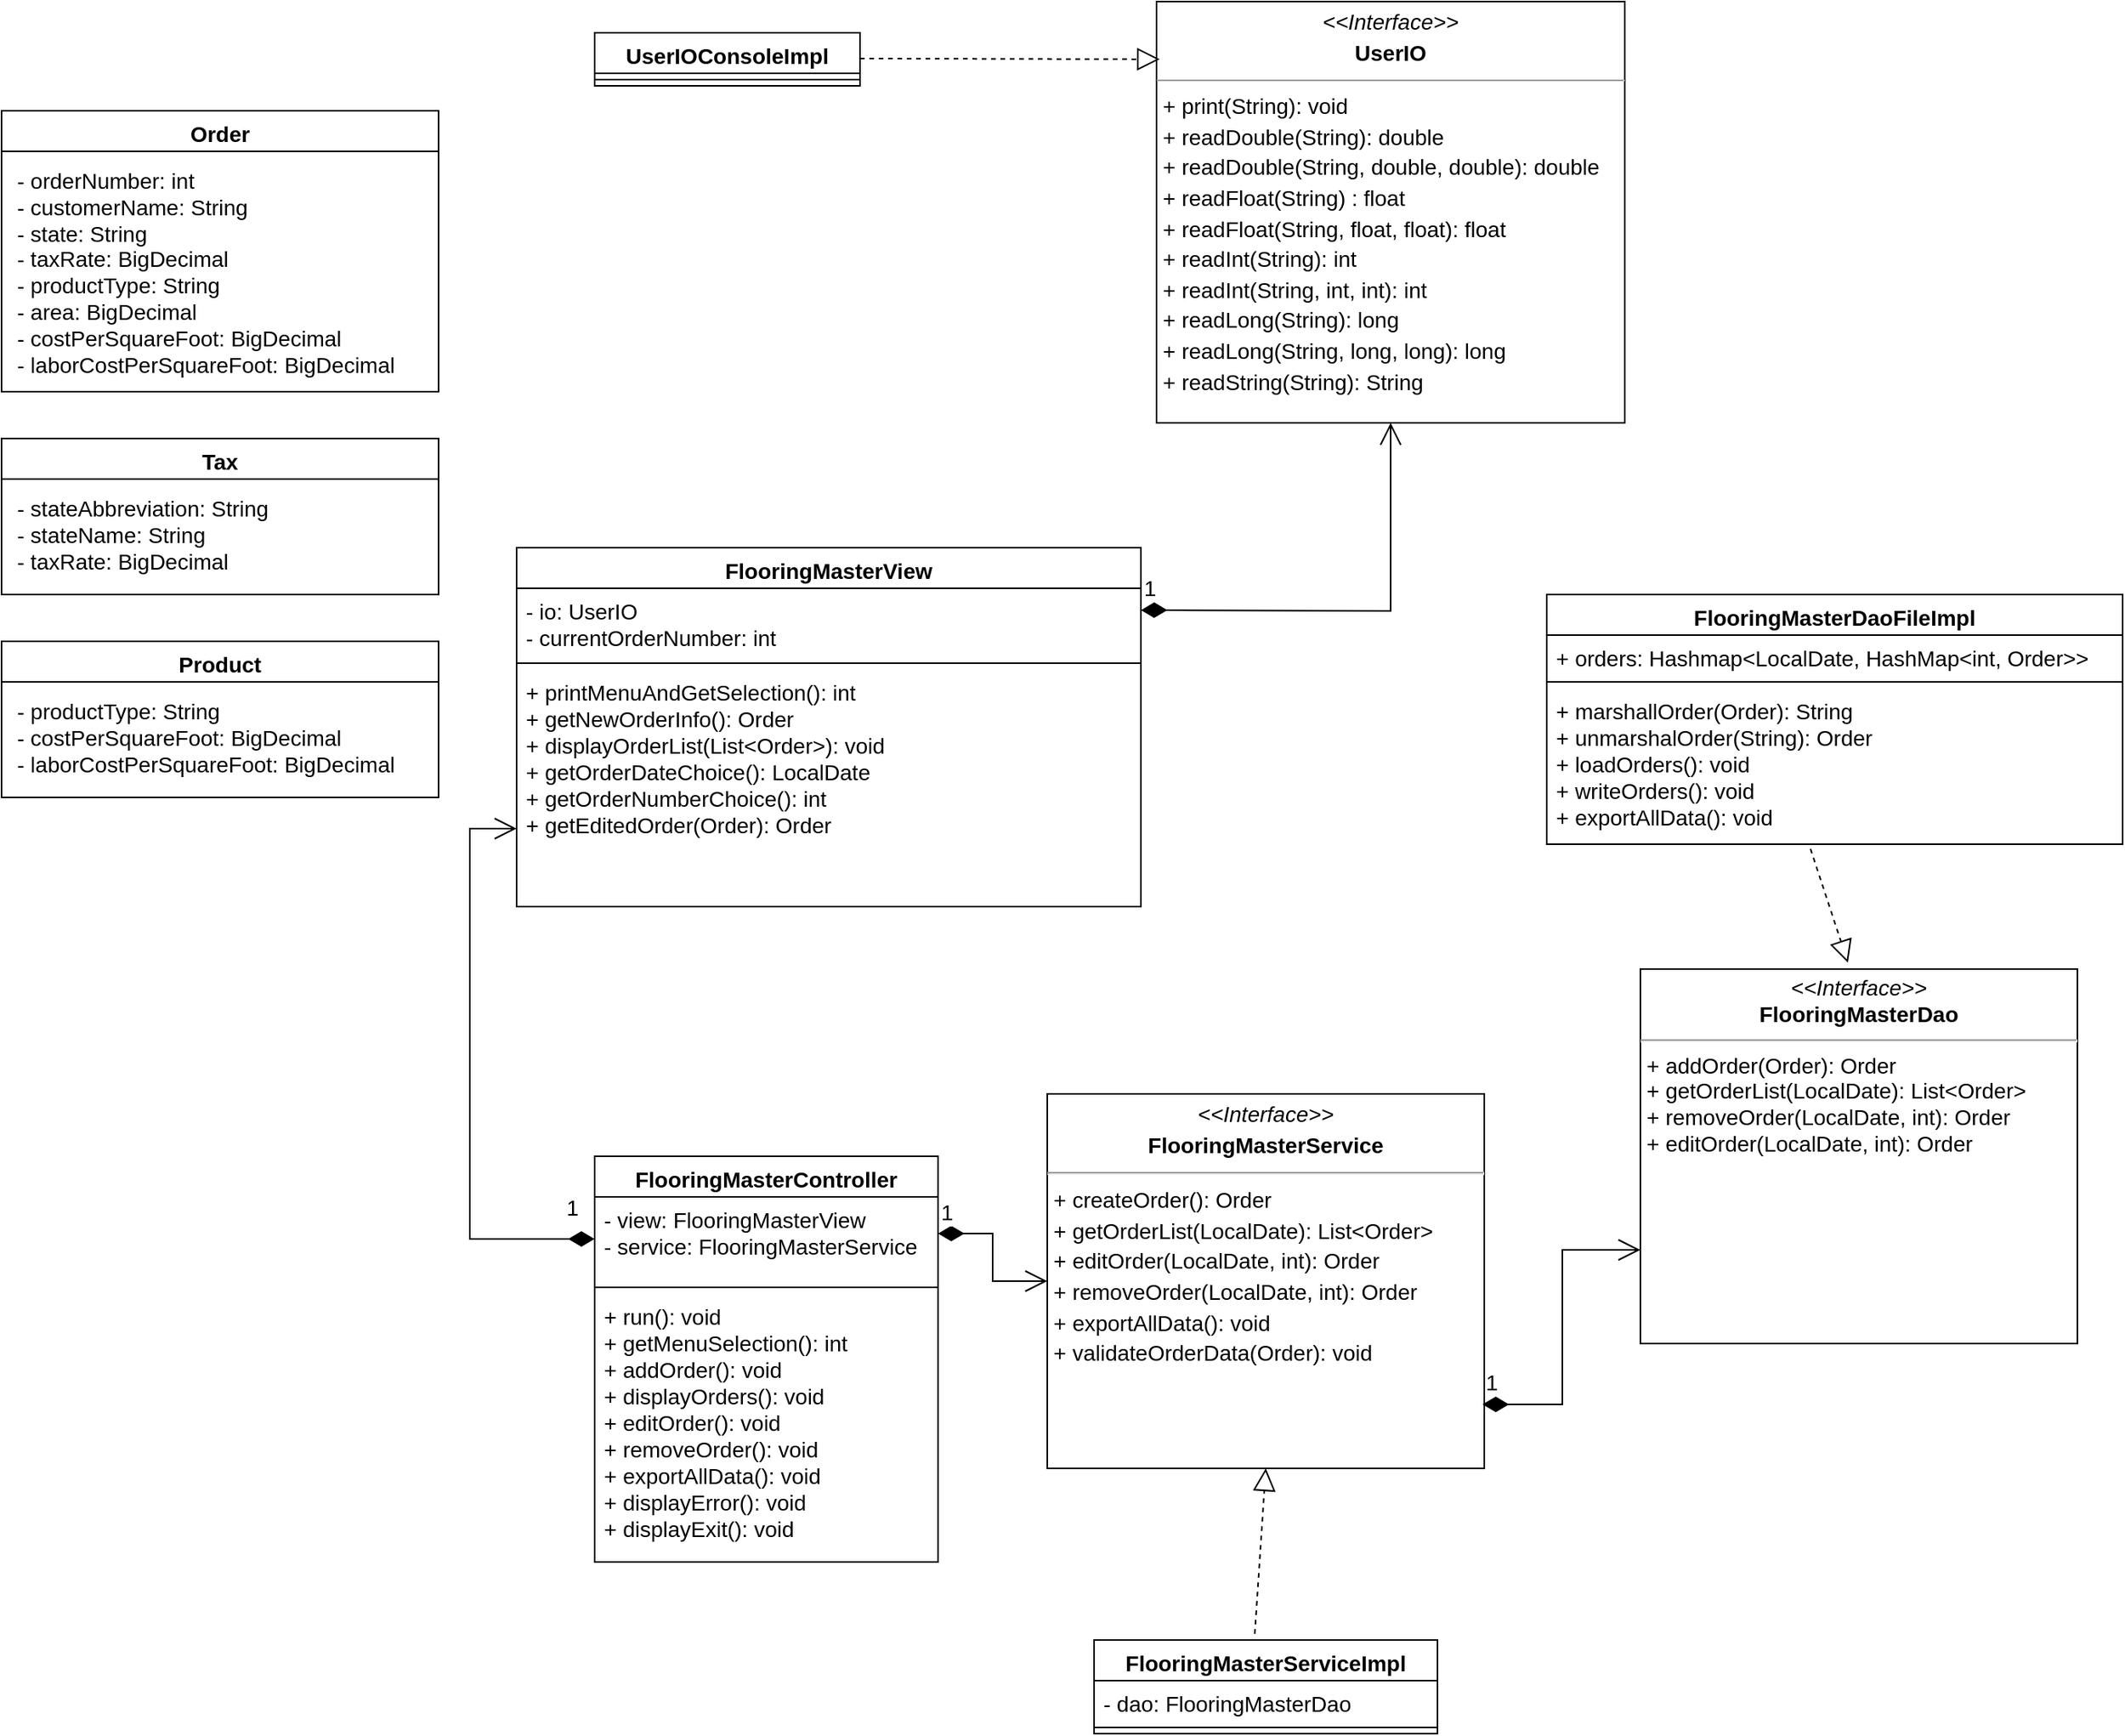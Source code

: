<mxfile version="20.7.4" type="device"><diagram id="_sCYkiRVenJrwY856UH8" name="Page-1"><mxGraphModel dx="922" dy="495" grid="1" gridSize="10" guides="1" tooltips="1" connect="1" arrows="1" fold="1" page="1" pageScale="1" pageWidth="827" pageHeight="1169" math="0" shadow="0"><root><mxCell id="0"/><mxCell id="1" parent="0"/><mxCell id="Z-b7qh8R_MKFt1wIWX_g-15" value="Order" style="swimlane;fontStyle=1;align=center;verticalAlign=top;childLayout=stackLayout;horizontal=1;startSize=26;horizontalStack=0;resizeParent=1;resizeParentMax=0;resizeLast=0;collapsible=1;marginBottom=0;fontSize=14;" parent="1" vertex="1"><mxGeometry x="20" y="110" width="280" height="180" as="geometry"/></mxCell><mxCell id="Z-b7qh8R_MKFt1wIWX_g-16" value="&lt;font style=&quot;font-size: 14px;&quot;&gt;- orderNumber: int&lt;br&gt;- customerName: String&lt;br&gt;- state: String&lt;br&gt;- taxRate: BigDecimal&lt;br&gt;- productType: String&lt;br&gt;- area: BigDecimal&lt;br&gt;- costPerSquareFoot: BigDecimal&lt;br&gt;- laborCostPerSquareFoot: BigDecimal&lt;/font&gt;" style="text;strokeColor=none;fillColor=none;align=left;verticalAlign=top;spacingLeft=4;spacingRight=4;overflow=hidden;rotatable=0;points=[[0,0.5],[1,0.5]];portConstraint=eastwest;spacingTop=0;spacingBottom=0;spacing=6;html=1;" parent="Z-b7qh8R_MKFt1wIWX_g-15" vertex="1"><mxGeometry y="26" width="280" height="154" as="geometry"/></mxCell><mxCell id="Z-b7qh8R_MKFt1wIWX_g-19" value="Tax" style="swimlane;fontStyle=1;align=center;verticalAlign=top;childLayout=stackLayout;horizontal=1;startSize=26;horizontalStack=0;resizeParent=1;resizeParentMax=0;resizeLast=0;collapsible=1;marginBottom=0;fontSize=14;" parent="1" vertex="1"><mxGeometry x="20" y="320" width="280" height="100" as="geometry"/></mxCell><mxCell id="Z-b7qh8R_MKFt1wIWX_g-20" value="&lt;font style=&quot;font-size: 14px;&quot;&gt;- stateAbbreviation: String&lt;br&gt;- stateName: String&lt;br&gt;- taxRate: BigDecimal&lt;/font&gt;" style="text;strokeColor=none;fillColor=none;align=left;verticalAlign=top;spacingLeft=4;spacingRight=4;overflow=hidden;rotatable=0;points=[[0,0.5],[1,0.5]];portConstraint=eastwest;spacingTop=0;spacingBottom=0;spacing=6;html=1;" parent="Z-b7qh8R_MKFt1wIWX_g-19" vertex="1"><mxGeometry y="26" width="280" height="74" as="geometry"/></mxCell><mxCell id="Z-b7qh8R_MKFt1wIWX_g-21" value="Product" style="swimlane;fontStyle=1;align=center;verticalAlign=top;childLayout=stackLayout;horizontal=1;startSize=26;horizontalStack=0;resizeParent=1;resizeParentMax=0;resizeLast=0;collapsible=1;marginBottom=0;fontSize=14;" parent="1" vertex="1"><mxGeometry x="20" y="450" width="280" height="100" as="geometry"/></mxCell><mxCell id="Z-b7qh8R_MKFt1wIWX_g-22" value="&lt;font style=&quot;font-size: 14px;&quot;&gt;- productType: String&lt;br&gt;- costPerSquareFoot: BigDecimal&lt;br&gt;- laborCostPerSquareFoot: BigDecimal&lt;/font&gt;" style="text;strokeColor=none;fillColor=none;align=left;verticalAlign=top;spacingLeft=4;spacingRight=4;overflow=hidden;rotatable=0;points=[[0,0.5],[1,0.5]];portConstraint=eastwest;spacingTop=0;spacingBottom=0;spacing=6;html=1;" parent="Z-b7qh8R_MKFt1wIWX_g-21" vertex="1"><mxGeometry y="26" width="280" height="74" as="geometry"/></mxCell><mxCell id="Z-b7qh8R_MKFt1wIWX_g-23" value="&lt;p style=&quot;margin: 4px 0px 0px; text-align: center; font-size: 14px; line-height: 140%;&quot;&gt;&lt;font style=&quot;font-size: 14px;&quot;&gt;&lt;i style=&quot;&quot;&gt;&amp;lt;&amp;lt;Interface&amp;gt;&amp;gt;&lt;/i&gt;&lt;br&gt;&lt;b style=&quot;&quot;&gt;UserIO&lt;/b&gt;&lt;/font&gt;&lt;/p&gt;&lt;hr style=&quot;font-size: 14px; line-height: 140%;&quot; size=&quot;1&quot;&gt;&lt;p style=&quot;margin: 0px 0px 0px 4px; font-size: 14px; line-height: 140%;&quot;&gt;&lt;font style=&quot;font-size: 14px;&quot;&gt;+ print(String): void&lt;br&gt;+ readDouble(String): double&lt;/font&gt;&lt;/p&gt;&lt;p style=&quot;margin: 0px 0px 0px 4px; font-size: 14px; line-height: 140%;&quot;&gt;&lt;font style=&quot;font-size: 14px;&quot;&gt;+ readDouble(String, double, double): double&lt;/font&gt;&lt;/p&gt;&lt;p style=&quot;margin: 0px 0px 0px 4px; font-size: 14px; line-height: 140%;&quot;&gt;&lt;font style=&quot;font-size: 14px;&quot;&gt;+ readFloat(String) : float&lt;/font&gt;&lt;/p&gt;&lt;p style=&quot;margin: 0px 0px 0px 4px; font-size: 14px; line-height: 140%;&quot;&gt;&lt;font style=&quot;font-size: 14px;&quot;&gt;+ readFloat(String, float, float): float&lt;/font&gt;&lt;/p&gt;&lt;p style=&quot;margin: 0px 0px 0px 4px; font-size: 14px; line-height: 140%;&quot;&gt;&lt;font style=&quot;font-size: 14px;&quot;&gt;+ readInt(String): int&lt;/font&gt;&lt;/p&gt;&lt;p style=&quot;margin: 0px 0px 0px 4px; font-size: 14px; line-height: 140%;&quot;&gt;&lt;font style=&quot;font-size: 14px;&quot;&gt;+ readInt(String, int, int): int&lt;/font&gt;&lt;/p&gt;&lt;p style=&quot;margin: 0px 0px 0px 4px; font-size: 14px; line-height: 140%;&quot;&gt;&lt;font style=&quot;font-size: 14px;&quot;&gt;+ readLong(String): long&lt;/font&gt;&lt;/p&gt;&lt;p style=&quot;margin: 0px 0px 0px 4px; font-size: 14px; line-height: 140%;&quot;&gt;&lt;font style=&quot;font-size: 14px;&quot;&gt;+ readLong(String, long, long): long&lt;/font&gt;&lt;/p&gt;&lt;p style=&quot;margin: 0px 0px 0px 4px; font-size: 14px; line-height: 140%;&quot;&gt;&lt;font style=&quot;font-size: 14px;&quot;&gt;+ readString(String): String&lt;/font&gt;&lt;/p&gt;" style="verticalAlign=top;align=left;overflow=fill;fontSize=12;fontFamily=Helvetica;html=1;fontColor=default;fillColor=none;gradientColor=none;" parent="1" vertex="1"><mxGeometry x="760" y="40" width="300" height="270" as="geometry"/></mxCell><mxCell id="Z-b7qh8R_MKFt1wIWX_g-24" value="UserIOConsoleImpl" style="swimlane;fontStyle=1;align=center;verticalAlign=top;childLayout=stackLayout;horizontal=1;startSize=26;horizontalStack=0;resizeParent=1;resizeParentMax=0;resizeLast=0;collapsible=1;marginBottom=0;fontFamily=Helvetica;fontSize=14;fontColor=default;fillColor=none;gradientColor=none;" parent="1" vertex="1"><mxGeometry x="400" y="60" width="170" height="34" as="geometry"/></mxCell><mxCell id="Z-b7qh8R_MKFt1wIWX_g-26" value="" style="line;strokeWidth=1;fillColor=none;align=left;verticalAlign=middle;spacingTop=-1;spacingLeft=3;spacingRight=3;rotatable=0;labelPosition=right;points=[];portConstraint=eastwest;strokeColor=inherit;fontFamily=Helvetica;fontSize=14;fontColor=default;" parent="Z-b7qh8R_MKFt1wIWX_g-24" vertex="1"><mxGeometry y="26" width="170" height="8" as="geometry"/></mxCell><mxCell id="Z-b7qh8R_MKFt1wIWX_g-28" value="" style="endArrow=block;dashed=1;endFill=0;endSize=12;html=1;rounded=0;fontFamily=Helvetica;fontSize=14;fontColor=default;entryX=0.007;entryY=0.137;entryDx=0;entryDy=0;entryPerimeter=0;" parent="1" target="Z-b7qh8R_MKFt1wIWX_g-23" edge="1"><mxGeometry width="160" relative="1" as="geometry"><mxPoint x="570" y="76.5" as="sourcePoint"/><mxPoint x="730" y="76.5" as="targetPoint"/></mxGeometry></mxCell><mxCell id="Z-b7qh8R_MKFt1wIWX_g-37" value="FlooringMasterView" style="swimlane;fontStyle=1;align=center;verticalAlign=top;childLayout=stackLayout;horizontal=1;startSize=26;horizontalStack=0;resizeParent=1;resizeParentMax=0;resizeLast=0;collapsible=1;marginBottom=0;fontFamily=Helvetica;fontSize=14;fontColor=default;fillColor=none;gradientColor=none;" parent="1" vertex="1"><mxGeometry x="350" y="390" width="400" height="230" as="geometry"/></mxCell><mxCell id="Z-b7qh8R_MKFt1wIWX_g-41" value="1" style="endArrow=open;html=1;endSize=12;startArrow=diamondThin;startSize=14;startFill=1;edgeStyle=orthogonalEdgeStyle;align=left;verticalAlign=bottom;rounded=0;fontFamily=Helvetica;fontSize=14;fontColor=default;entryX=0.5;entryY=1;entryDx=0;entryDy=0;" parent="Z-b7qh8R_MKFt1wIWX_g-37" target="Z-b7qh8R_MKFt1wIWX_g-23" edge="1"><mxGeometry x="-1" y="3" relative="1" as="geometry"><mxPoint x="400" y="40" as="sourcePoint"/><mxPoint x="560" y="40" as="targetPoint"/></mxGeometry></mxCell><mxCell id="Z-b7qh8R_MKFt1wIWX_g-38" value="- io: UserIO&#xA;- currentOrderNumber: int" style="text;strokeColor=none;fillColor=none;align=left;verticalAlign=top;spacingLeft=4;spacingRight=4;overflow=hidden;rotatable=0;points=[[0,0.5],[1,0.5]];portConstraint=eastwest;fontFamily=Helvetica;fontSize=14;fontColor=default;" parent="Z-b7qh8R_MKFt1wIWX_g-37" vertex="1"><mxGeometry y="26" width="400" height="44" as="geometry"/></mxCell><mxCell id="Z-b7qh8R_MKFt1wIWX_g-39" value="" style="line;strokeWidth=1;fillColor=none;align=left;verticalAlign=middle;spacingTop=-1;spacingLeft=3;spacingRight=3;rotatable=0;labelPosition=right;points=[];portConstraint=eastwest;strokeColor=inherit;fontFamily=Helvetica;fontSize=14;fontColor=default;" parent="Z-b7qh8R_MKFt1wIWX_g-37" vertex="1"><mxGeometry y="70" width="400" height="8" as="geometry"/></mxCell><mxCell id="Z-b7qh8R_MKFt1wIWX_g-40" value="+ printMenuAndGetSelection(): int&#xA;+ getNewOrderInfo(): Order&#xA;+ displayOrderList(List&lt;Order&gt;): void&#xA;+ getOrderDateChoice(): LocalDate&#xA;+ getOrderNumberChoice(): int&#xA;+ getEditedOrder(Order): Order" style="text;strokeColor=none;fillColor=none;align=left;verticalAlign=top;spacingLeft=4;spacingRight=4;overflow=hidden;rotatable=0;points=[[0,0.5],[1,0.5]];portConstraint=eastwest;fontFamily=Helvetica;fontSize=14;fontColor=default;" parent="Z-b7qh8R_MKFt1wIWX_g-37" vertex="1"><mxGeometry y="78" width="400" height="152" as="geometry"/></mxCell><mxCell id="Z-b7qh8R_MKFt1wIWX_g-42" value="FlooringMasterController" style="swimlane;fontStyle=1;align=center;verticalAlign=top;childLayout=stackLayout;horizontal=1;startSize=26;horizontalStack=0;resizeParent=1;resizeParentMax=0;resizeLast=0;collapsible=1;marginBottom=0;fontFamily=Helvetica;fontSize=14;fontColor=default;fillColor=none;gradientColor=none;" parent="1" vertex="1"><mxGeometry x="400" y="780" width="220" height="260" as="geometry"/></mxCell><mxCell id="Z-b7qh8R_MKFt1wIWX_g-43" value="- view: FlooringMasterView&#xA;- service: FlooringMasterService" style="text;strokeColor=none;fillColor=none;align=left;verticalAlign=top;spacingLeft=4;spacingRight=4;overflow=hidden;rotatable=0;points=[[0,0.5],[1,0.5]];portConstraint=eastwest;fontFamily=Helvetica;fontSize=14;fontColor=default;" parent="Z-b7qh8R_MKFt1wIWX_g-42" vertex="1"><mxGeometry y="26" width="220" height="54" as="geometry"/></mxCell><mxCell id="Z-b7qh8R_MKFt1wIWX_g-44" value="" style="line;strokeWidth=1;fillColor=none;align=left;verticalAlign=middle;spacingTop=-1;spacingLeft=3;spacingRight=3;rotatable=0;labelPosition=right;points=[];portConstraint=eastwest;strokeColor=inherit;fontFamily=Helvetica;fontSize=14;fontColor=default;" parent="Z-b7qh8R_MKFt1wIWX_g-42" vertex="1"><mxGeometry y="80" width="220" height="8" as="geometry"/></mxCell><mxCell id="Z-b7qh8R_MKFt1wIWX_g-45" value="+ run(): void&#xA;+ getMenuSelection(): int&#xA;+ addOrder(): void&#xA;+ displayOrders(): void&#xA;+ editOrder(): void&#xA;+ removeOrder(): void&#xA;+ exportAllData(): void&#xA;+ displayError(): void&#xA;+ displayExit(): void&#xA;" style="text;strokeColor=none;fillColor=none;align=left;verticalAlign=top;spacingLeft=4;spacingRight=4;overflow=hidden;rotatable=0;points=[[0,0.5],[1,0.5]];portConstraint=eastwest;fontFamily=Helvetica;fontSize=14;fontColor=default;" parent="Z-b7qh8R_MKFt1wIWX_g-42" vertex="1"><mxGeometry y="88" width="220" height="172" as="geometry"/></mxCell><mxCell id="Z-b7qh8R_MKFt1wIWX_g-46" value="1" style="endArrow=open;html=1;endSize=12;startArrow=diamondThin;startSize=14;startFill=1;edgeStyle=orthogonalEdgeStyle;align=left;verticalAlign=bottom;rounded=0;fontFamily=Helvetica;fontSize=14;fontColor=default;exitX=0;exitY=0.5;exitDx=0;exitDy=0;" parent="1" source="Z-b7qh8R_MKFt1wIWX_g-43" edge="1"><mxGeometry x="-0.889" y="-9" relative="1" as="geometry"><mxPoint x="150" y="840" as="sourcePoint"/><mxPoint x="350" y="570" as="targetPoint"/><Array as="points"><mxPoint x="320" y="833"/><mxPoint x="320" y="570"/></Array><mxPoint as="offset"/></mxGeometry></mxCell><mxCell id="Z-b7qh8R_MKFt1wIWX_g-53" value="1" style="endArrow=open;html=1;endSize=12;startArrow=diamondThin;startSize=14;startFill=1;edgeStyle=orthogonalEdgeStyle;align=left;verticalAlign=bottom;rounded=0;fontFamily=Helvetica;fontSize=14;fontColor=default;entryX=0;entryY=0.75;entryDx=0;entryDy=0;exitX=0.996;exitY=0.829;exitDx=0;exitDy=0;exitPerimeter=0;" parent="1" source="Z-b7qh8R_MKFt1wIWX_g-69" target="Z-b7qh8R_MKFt1wIWX_g-71" edge="1"><mxGeometry x="-1" y="3" relative="1" as="geometry"><mxPoint x="920" y="909.5" as="sourcePoint"/><mxPoint x="1074.01" y="770" as="targetPoint"/></mxGeometry></mxCell><mxCell id="Z-b7qh8R_MKFt1wIWX_g-58" value="" style="endArrow=block;dashed=1;endFill=0;endSize=12;html=1;rounded=0;fontFamily=Helvetica;fontSize=14;fontColor=default;entryX=0.475;entryY=-0.017;entryDx=0;entryDy=0;entryPerimeter=0;exitX=0.458;exitY=1.03;exitDx=0;exitDy=0;exitPerimeter=0;" parent="1" source="Z-b7qh8R_MKFt1wIWX_g-87" target="Z-b7qh8R_MKFt1wIWX_g-71" edge="1"><mxGeometry width="160" relative="1" as="geometry"><mxPoint x="1175" y="572" as="sourcePoint"/><mxPoint x="1082" y="657.03" as="targetPoint"/><Array as="points"/></mxGeometry></mxCell><mxCell id="Z-b7qh8R_MKFt1wIWX_g-64" value="FlooringMasterServiceImpl" style="swimlane;fontStyle=1;align=center;verticalAlign=top;childLayout=stackLayout;horizontal=1;startSize=26;horizontalStack=0;resizeParent=1;resizeParentMax=0;resizeLast=0;collapsible=1;marginBottom=0;fontFamily=Helvetica;fontSize=14;fontColor=default;fillColor=none;gradientColor=none;" parent="1" vertex="1"><mxGeometry x="720" y="1090" width="220" height="60" as="geometry"/></mxCell><mxCell id="Z-b7qh8R_MKFt1wIWX_g-65" value="- dao: FlooringMasterDao" style="text;strokeColor=none;fillColor=none;align=left;verticalAlign=top;spacingLeft=4;spacingRight=4;overflow=hidden;rotatable=0;points=[[0,0.5],[1,0.5]];portConstraint=eastwest;fontFamily=Helvetica;fontSize=14;fontColor=default;" parent="Z-b7qh8R_MKFt1wIWX_g-64" vertex="1"><mxGeometry y="26" width="220" height="26" as="geometry"/></mxCell><mxCell id="Z-b7qh8R_MKFt1wIWX_g-66" value="" style="line;strokeWidth=1;fillColor=none;align=left;verticalAlign=middle;spacingTop=-1;spacingLeft=3;spacingRight=3;rotatable=0;labelPosition=right;points=[];portConstraint=eastwest;strokeColor=inherit;fontFamily=Helvetica;fontSize=14;fontColor=default;" parent="Z-b7qh8R_MKFt1wIWX_g-64" vertex="1"><mxGeometry y="52" width="220" height="8" as="geometry"/></mxCell><mxCell id="Z-b7qh8R_MKFt1wIWX_g-68" value="" style="endArrow=block;dashed=1;endFill=0;endSize=12;html=1;rounded=0;fontFamily=Helvetica;fontSize=14;fontColor=default;entryX=0.5;entryY=1;entryDx=0;entryDy=0;exitX=0.468;exitY=-0.067;exitDx=0;exitDy=0;exitPerimeter=0;" parent="1" source="Z-b7qh8R_MKFt1wIWX_g-64" target="Z-b7qh8R_MKFt1wIWX_g-69" edge="1"><mxGeometry width="160" relative="1" as="geometry"><mxPoint x="805" y="1090" as="sourcePoint"/><mxPoint x="814" y="865.04" as="targetPoint"/></mxGeometry></mxCell><mxCell id="Z-b7qh8R_MKFt1wIWX_g-69" value="&lt;p style=&quot;margin: 4px 0px 0px; text-align: center; font-size: 14px; line-height: 140%;&quot;&gt;&lt;i style=&quot;font-size: 14px;&quot;&gt;&amp;lt;&amp;lt;Interface&amp;gt;&amp;gt;&lt;/i&gt;&lt;br style=&quot;font-size: 14px;&quot;&gt;&lt;b style=&quot;font-size: 14px;&quot;&gt;FlooringMasterService&lt;/b&gt;&lt;/p&gt;&lt;hr style=&quot;font-size: 14px; line-height: 140%;&quot;&gt;&lt;p style=&quot;margin: 0px 0px 0px 4px; font-size: 14px; line-height: 140%;&quot;&gt;+ createOrder(): Order&lt;/p&gt;&lt;p style=&quot;margin: 0px 0px 0px 4px; font-size: 14px; line-height: 140%;&quot;&gt;+ getOrderList(LocalDate): List&amp;lt;Order&amp;gt;&lt;/p&gt;&lt;p style=&quot;margin: 0px 0px 0px 4px; font-size: 14px; line-height: 140%;&quot;&gt;+ editOrder(LocalDate, int): Order&lt;/p&gt;&lt;p style=&quot;margin: 0px 0px 0px 4px; font-size: 14px; line-height: 140%;&quot;&gt;&lt;span style=&quot;background-color: initial;&quot;&gt;+ removeOrder(LocalDate, int): Order&lt;/span&gt;&lt;/p&gt;&lt;p style=&quot;margin: 0px 0px 0px 4px; font-size: 14px; line-height: 140%;&quot;&gt;+ exportAllData(): void&lt;/p&gt;&lt;p style=&quot;margin: 0px 0px 0px 4px; font-size: 14px; line-height: 140%;&quot;&gt;+ validateOrderData(Order): void&lt;/p&gt;" style="verticalAlign=top;align=left;overflow=fill;fontSize=14;fontFamily=Helvetica;html=1;fontColor=default;fillColor=none;gradientColor=none;" parent="1" vertex="1"><mxGeometry x="690" y="740" width="280" height="240" as="geometry"/></mxCell><mxCell id="Z-b7qh8R_MKFt1wIWX_g-70" value="1" style="endArrow=open;html=1;endSize=12;startArrow=diamondThin;startSize=14;startFill=1;edgeStyle=orthogonalEdgeStyle;align=left;verticalAlign=bottom;rounded=0;fontFamily=Helvetica;fontSize=14;fontColor=default;entryX=0;entryY=0.5;entryDx=0;entryDy=0;" parent="1" target="Z-b7qh8R_MKFt1wIWX_g-69" edge="1"><mxGeometry x="-1" y="3" relative="1" as="geometry"><mxPoint x="620" y="829.5" as="sourcePoint"/><mxPoint x="780" y="829.5" as="targetPoint"/><Array as="points"><mxPoint x="655" y="830"/><mxPoint x="655" y="860"/></Array></mxGeometry></mxCell><mxCell id="Z-b7qh8R_MKFt1wIWX_g-71" value="&lt;p style=&quot;margin: 4px 0px 0px; text-align: center; font-size: 14px;&quot;&gt;&lt;i style=&quot;font-size: 14px;&quot;&gt;&amp;lt;&amp;lt;Interface&amp;gt;&amp;gt;&lt;/i&gt;&lt;br style=&quot;font-size: 14px;&quot;&gt;&lt;b style=&quot;font-size: 14px;&quot;&gt;FlooringMasterDao&lt;/b&gt;&lt;/p&gt;&lt;hr style=&quot;font-size: 14px;&quot;&gt;&lt;p style=&quot;margin: 0px 0px 0px 4px; font-size: 14px;&quot;&gt;&lt;span style=&quot;background-color: initial;&quot;&gt;+ addOrder(Order): Order&lt;/span&gt;&lt;br&gt;&lt;/p&gt;&lt;p style=&quot;margin: 0px 0px 0px 4px; font-size: 14px;&quot;&gt;+ getOrderList(LocalDate): List&amp;lt;Order&amp;gt;&lt;/p&gt;&lt;p style=&quot;margin: 0px 0px 0px 4px; font-size: 14px;&quot;&gt;+ removeOrder(LocalDate, int): Order&lt;/p&gt;&lt;p style=&quot;margin: 0px 0px 0px 4px; font-size: 14px;&quot;&gt;+ editOrder(LocalDate, int): Order&lt;/p&gt;" style="verticalAlign=top;align=left;overflow=fill;fontSize=14;fontFamily=Helvetica;html=1;fontColor=default;fillColor=none;gradientColor=none;" parent="1" vertex="1"><mxGeometry x="1070" y="660" width="280" height="240" as="geometry"/></mxCell><mxCell id="Z-b7qh8R_MKFt1wIWX_g-84" value="FlooringMasterDaoFileImpl" style="swimlane;fontStyle=1;align=center;verticalAlign=top;childLayout=stackLayout;horizontal=1;startSize=26;horizontalStack=0;resizeParent=1;resizeParentMax=0;resizeLast=0;collapsible=1;marginBottom=0;fontFamily=Helvetica;fontSize=14;fontColor=default;fillColor=none;gradientColor=none;" parent="1" vertex="1"><mxGeometry x="1010" y="420" width="369" height="160" as="geometry"/></mxCell><mxCell id="Z-b7qh8R_MKFt1wIWX_g-85" value="+ orders: Hashmap&lt;LocalDate, HashMap&lt;int, Order&gt;&gt;" style="text;strokeColor=none;fillColor=none;align=left;verticalAlign=top;spacingLeft=4;spacingRight=4;overflow=hidden;rotatable=0;points=[[0,0.5],[1,0.5]];portConstraint=eastwest;fontFamily=Helvetica;fontSize=14;fontColor=default;" parent="Z-b7qh8R_MKFt1wIWX_g-84" vertex="1"><mxGeometry y="26" width="369" height="26" as="geometry"/></mxCell><mxCell id="Z-b7qh8R_MKFt1wIWX_g-86" value="" style="line;strokeWidth=1;fillColor=none;align=left;verticalAlign=middle;spacingTop=-1;spacingLeft=3;spacingRight=3;rotatable=0;labelPosition=right;points=[];portConstraint=eastwest;strokeColor=inherit;fontFamily=Helvetica;fontSize=14;fontColor=default;" parent="Z-b7qh8R_MKFt1wIWX_g-84" vertex="1"><mxGeometry y="52" width="369" height="8" as="geometry"/></mxCell><mxCell id="Z-b7qh8R_MKFt1wIWX_g-87" value="+ marshallOrder(Order): String&#xA;+ unmarshalOrder(String): Order&#xA;+ loadOrders(): void&#xA;+ writeOrders(): void&#xA;+ exportAllData(): void" style="text;strokeColor=none;fillColor=none;align=left;verticalAlign=top;spacingLeft=4;spacingRight=4;overflow=hidden;rotatable=0;points=[[0,0.5],[1,0.5]];portConstraint=eastwest;fontFamily=Helvetica;fontSize=14;fontColor=default;" parent="Z-b7qh8R_MKFt1wIWX_g-84" vertex="1"><mxGeometry y="60" width="369" height="100" as="geometry"/></mxCell></root></mxGraphModel></diagram></mxfile>